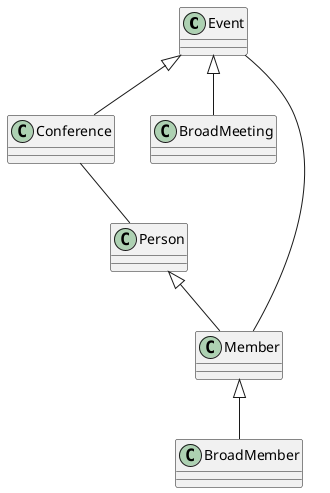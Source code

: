@startuml

class Event{

}

class Conference{

}

class BroadMeeting{

}

class Person{

}

class Member{

}

class BroadMember{

}

Event <|-- Conference
Event <|-- BroadMeeting
Person <|-- Member
Member <|-- BroadMember
Event -- Member
Conference -- Person

@enduml